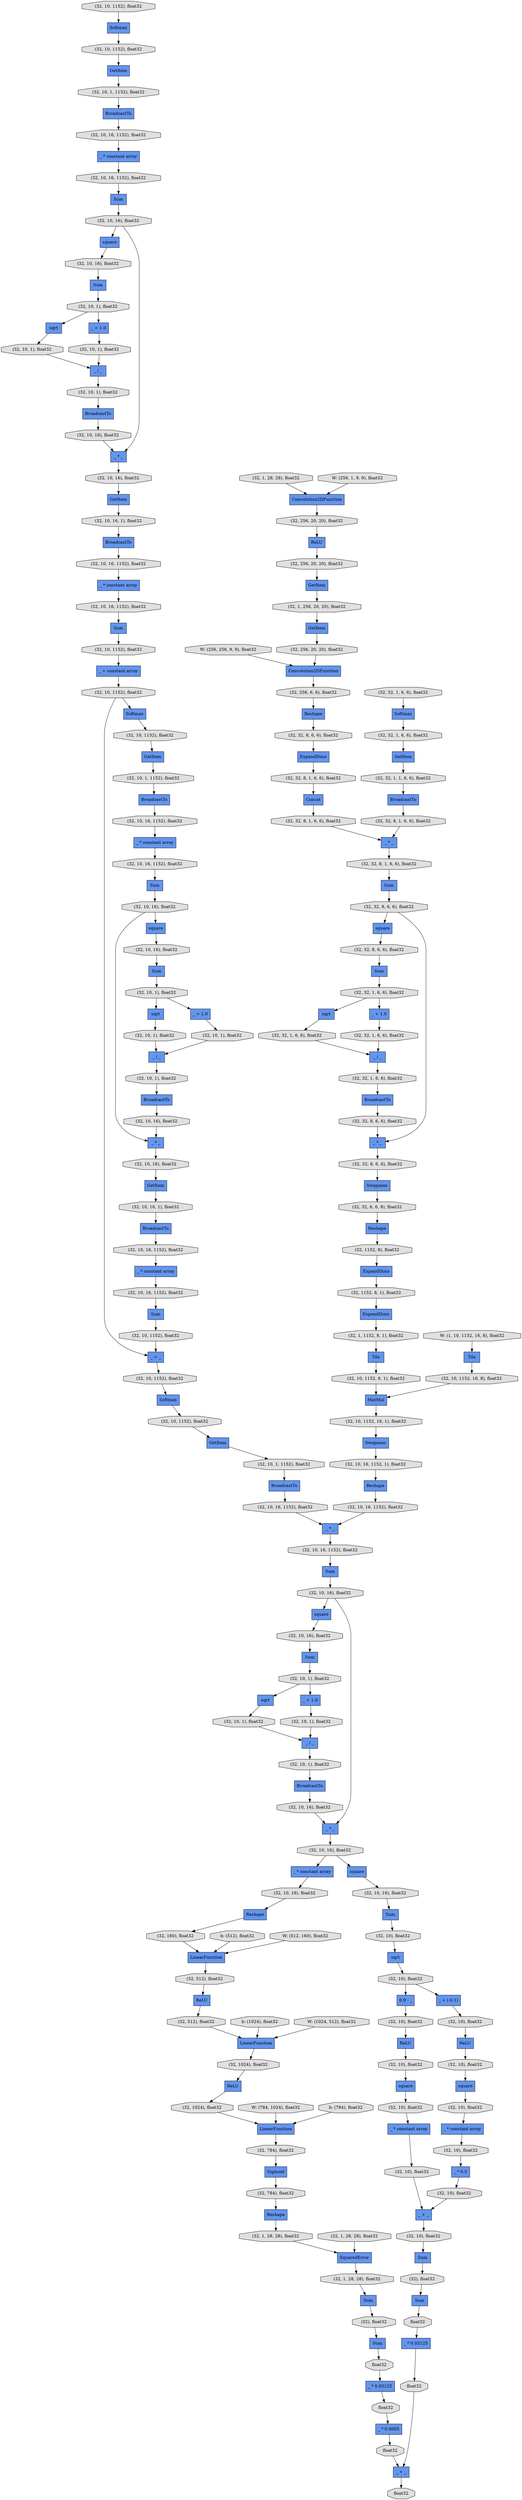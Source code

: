 digraph graphname{rankdir=TB;4625981512 [style="filled",shape="octagon",label="(32, 10), float32",fillcolor="#E0E0E0"];4625899592 [style="filled",shape="record",label="ExpandDims",fillcolor="#6495ED"];4625965184 [style="filled",shape="octagon",label="(32, 10, 16), float32",fillcolor="#E0E0E0"];4625948800 [style="filled",shape="record",label="GetItem",fillcolor="#6495ED"];4625956992 [style="filled",shape="octagon",label="(32, 10, 16), float32",fillcolor="#E0E0E0"];4625981624 [style="filled",shape="record",label="Sum",fillcolor="#6495ED"];4625948856 [style="filled",shape="octagon",label="(32, 10, 16), float32",fillcolor="#E0E0E0"];4625965296 [style="filled",shape="octagon",label="(32, 10), float32",fillcolor="#E0E0E0"];4625899760 [style="filled",shape="record",label="Softmax",fillcolor="#6495ED"];4625981736 [style="filled",shape="octagon",label="(32, 10), float32",fillcolor="#E0E0E0"];4625957160 [style="filled",shape="octagon",label="(32, 10, 16), float32",fillcolor="#E0E0E0"];4625948968 [style="filled",shape="record",label="_ * constant array",fillcolor="#6495ED"];4625981792 [style="filled",shape="record",label="_ + _",fillcolor="#6495ED"];4625965408 [style="filled",shape="record",label="0.9 - _",fillcolor="#6495ED"];4625899872 [style="filled",shape="octagon",label="(32, 32, 8, 1, 6, 6), float32",fillcolor="#E0E0E0"];4625949080 [style="filled",shape="octagon",label="(32, 10, 16, 1), float32",fillcolor="#E0E0E0"];4625965520 [style="filled",shape="octagon",label="(32, 10, 16), float32",fillcolor="#E0E0E0"];4625957328 [style="filled",shape="octagon",label="(32, 10, 16, 1), float32",fillcolor="#E0E0E0"];4625899984 [style="filled",shape="record",label="ExpandDims",fillcolor="#6495ED"];4625981960 [style="filled",shape="octagon",label="(32, 10), float32",fillcolor="#E0E0E0"];4625965576 [style="filled",shape="record",label="Reshape",fillcolor="#6495ED"];4625957384 [style="filled",shape="record",label="BroadcastTo",fillcolor="#6495ED"];4625949136 [style="filled",shape="record",label="BroadcastTo",fillcolor="#6495ED"];4625949248 [style="filled",shape="record",label="_ * constant array",fillcolor="#6495ED"];4625900040 [style="filled",shape="octagon",label="(32, 32, 8, 1, 6, 6), float32",fillcolor="#E0E0E0"];4625900096 [style="filled",shape="record",label="GetItem",fillcolor="#6495ED"];4625982072 [style="filled",shape="octagon",label="(32, 1, 28, 28), float32",fillcolor="#E0E0E0"];4625965688 [style="filled",shape="record",label="ReLU",fillcolor="#6495ED"];4625957496 [style="filled",shape="octagon",label="(32, 10, 16), float32",fillcolor="#E0E0E0"];4625949304 [style="filled",shape="octagon",label="(32, 10, 16, 1152), float32",fillcolor="#E0E0E0"];4625957552 [style="filled",shape="octagon",label="(32, 10, 16, 1152), float32",fillcolor="#E0E0E0"];4625900152 [style="filled",shape="octagon",label="(32, 32, 1, 6, 6), float32",fillcolor="#E0E0E0"];4625982184 [style="filled",shape="octagon",label="(32), float32",fillcolor="#E0E0E0"];4625965800 [style="filled",shape="octagon",label="(32, 160), float32",fillcolor="#E0E0E0"];4625900264 [style="filled",shape="record",label="Reshape",fillcolor="#6495ED"];4625965856 [style="filled",shape="record",label="LinearFunction",fillcolor="#6495ED"];4625957664 [style="filled",shape="record",label="_ + _",fillcolor="#6495ED"];4625949472 [style="filled",shape="record",label="_ + constant array",fillcolor="#6495ED"];4625982296 [style="filled",shape="record",label="Sum",fillcolor="#6495ED"];4625900376 [style="filled",shape="octagon",label="(32, 32, 1, 6, 6), float32",fillcolor="#E0E0E0"];4625965968 [style="filled",shape="record",label="LinearFunction",fillcolor="#6495ED"];4625957776 [style="filled",shape="octagon",label="(32, 10, 16, 1152), float32",fillcolor="#E0E0E0"];4625949584 [style="filled",shape="octagon",label="(32, 10, 16, 1152), float32",fillcolor="#E0E0E0"];4625966024 [style="filled",shape="octagon",label="(32, 512), float32",fillcolor="#E0E0E0"];4625957832 [style="filled",shape="record",label="Sum",fillcolor="#6495ED"];4625949640 [style="filled",shape="record",label="Sum",fillcolor="#6495ED"];4625966080 [style="filled",shape="record",label="LinearFunction",fillcolor="#6495ED"];4625982520 [style="filled",shape="octagon",label="float32",fillcolor="#E0E0E0"];4625949752 [style="filled",shape="record",label="Softmax",fillcolor="#6495ED"];4625900600 [style="filled",shape="record",label="_ * _",fillcolor="#6495ED"];4625982576 [style="filled",shape="record",label="_ * 0.03125",fillcolor="#6495ED"];4625966192 [style="filled",shape="octagon",label="(32, 512), float32",fillcolor="#E0E0E0"];4625958056 [style="filled",shape="octagon",label="(32, 10, 1152), float32",fillcolor="#E0E0E0"];4625949864 [style="filled",shape="octagon",label="(32, 10, 1152), float32",fillcolor="#E0E0E0"];4625900712 [style="filled",shape="octagon",label="(32, 32, 1, 1, 6, 6), float32",fillcolor="#E0E0E0"];4625966304 [style="filled",shape="record",label="ReLU",fillcolor="#6495ED"];4625900768 [style="filled",shape="record",label="BroadcastTo",fillcolor="#6495ED"];4625966360 [style="filled",shape="record",label="Sigmoid",fillcolor="#6495ED"];4625966416 [style="filled",shape="octagon",label="(32, 1024), float32",fillcolor="#E0E0E0"];4625950032 [style="filled",shape="record",label="Softmax",fillcolor="#6495ED"];4625958224 [style="filled",shape="octagon",label="(32, 10, 1152), float32",fillcolor="#E0E0E0"];4625982856 [style="filled",shape="octagon",label="float32",fillcolor="#E0E0E0"];4625900880 [style="filled",shape="octagon",label="(32, 32, 6, 6, 8), float32",fillcolor="#E0E0E0"];4625900936 [style="filled",shape="octagon",label="(32, 32, 8, 1, 6, 6), float32",fillcolor="#E0E0E0"];4624909704 [style="filled",shape="octagon",label="W: (1, 10, 1152, 16, 8), float32",fillcolor="#E0E0E0"];4625982912 [style="filled",shape="record",label="Sum",fillcolor="#6495ED"];4625950144 [style="filled",shape="octagon",label="(32, 10, 1152), float32",fillcolor="#E0E0E0"];4625900992 [style="filled",shape="record",label="Sum",fillcolor="#6495ED"];4625982968 [style="filled",shape="octagon",label="(32, 1, 28, 28), float32",fillcolor="#E0E0E0"];4625712632 [style="filled",shape="octagon",label="b: (1024), float32",fillcolor="#E0E0E0"];4625958392 [style="filled",shape="octagon",label="(32, 10, 1152), float32",fillcolor="#E0E0E0"];4625901048 [style="filled",shape="record",label="square",fillcolor="#6495ED"];4625983024 [style="filled",shape="record",label="Sum",fillcolor="#6495ED"];4625950256 [style="filled",shape="record",label="GetItem",fillcolor="#6495ED"];4625901104 [style="filled",shape="octagon",label="(32, 32, 8, 1, 6, 6), float32",fillcolor="#E0E0E0"];4625983080 [style="filled",shape="octagon",label="(32, 1, 28, 28), float32",fillcolor="#E0E0E0"];4625966696 [style="filled",shape="octagon",label="(32, 1024), float32",fillcolor="#E0E0E0"];4625950312 [style="filled",shape="octagon",label="(32, 10, 1152), float32",fillcolor="#E0E0E0"];4625983192 [style="filled",shape="record",label="_ * 0.0005",fillcolor="#6495ED"];4625958616 [style="filled",shape="record",label="Sum",fillcolor="#6495ED"];4625966864 [style="filled",shape="octagon",label="(32, 784), float32",fillcolor="#E0E0E0"];4625983304 [style="filled",shape="octagon",label="(32), float32",fillcolor="#E0E0E0"];4625958728 [style="filled",shape="octagon",label="(32, 10, 1, 1152), float32",fillcolor="#E0E0E0"];4625958784 [style="filled",shape="record",label="BroadcastTo",fillcolor="#6495ED"];4625901440 [style="filled",shape="octagon",label="(32, 32, 8, 6, 6), float32",fillcolor="#E0E0E0"];4624910208 [style="filled",shape="octagon",label="W: (256, 256, 9, 9), float32",fillcolor="#E0E0E0"];4625967032 [style="filled",shape="record",label="SquaredError",fillcolor="#6495ED"];4625950648 [style="filled",shape="octagon",label="(32, 10, 1, 1152), float32",fillcolor="#E0E0E0"];4625950704 [style="filled",shape="record",label="BroadcastTo",fillcolor="#6495ED"];4625901552 [style="filled",shape="record",label="sqrt",fillcolor="#6495ED"];4625967144 [style="filled",shape="octagon",label="(32, 784), float32",fillcolor="#E0E0E0"];4625958952 [style="filled",shape="octagon",label="(32, 10, 16, 1152), float32",fillcolor="#E0E0E0"];4625983584 [style="filled",shape="octagon",label="float32",fillcolor="#E0E0E0"];4625713248 [style="filled",shape="octagon",label="W: (784, 1024), float32",fillcolor="#E0E0E0"];4625950816 [style="filled",shape="record",label="_ * _",fillcolor="#6495ED"];4625983640 [style="filled",shape="record",label="_ * 0.03125",fillcolor="#6495ED"];4625967256 [style="filled",shape="record",label="square",fillcolor="#6495ED"];4625959064 [style="filled",shape="octagon",label="(32, 10, 16, 1152), float32",fillcolor="#E0E0E0"];4625950872 [style="filled",shape="octagon",label="(32, 10, 16, 1152), float32",fillcolor="#E0E0E0"];4625901720 [style="filled",shape="record",label="Sum",fillcolor="#6495ED"];4625901664 [style="filled",shape="octagon",label="(32, 32, 8, 6, 6), float32",fillcolor="#E0E0E0"];4625828048 [style="filled",shape="octagon",label="(32, 1, 28, 28), float32",fillcolor="#E0E0E0"];4625967368 [style="filled",shape="octagon",label="(32, 10), float32",fillcolor="#E0E0E0"];4625983808 [style="filled",shape="record",label="_ + _",fillcolor="#6495ED"];4625967424 [style="filled",shape="record",label="ReLU",fillcolor="#6495ED"];4625828160 [style="filled",shape="record",label="_ * constant array",fillcolor="#6495ED"];4625959288 [style="filled",shape="record",label="Sum",fillcolor="#6495ED"];4625951096 [style="filled",shape="octagon",label="(32, 10, 16, 1152), float32",fillcolor="#E0E0E0"];4625901888 [style="filled",shape="record",label="ExpandDims",fillcolor="#6495ED"];4625828216 [style="filled",shape="record",label="Convolution2DFunction",fillcolor="#6495ED"];4625983920 [style="filled",shape="octagon",label="float32",fillcolor="#E0E0E0"];4625967536 [style="filled",shape="record",label="_ * constant array",fillcolor="#6495ED"];4625951152 [style="filled",shape="record",label="Sum",fillcolor="#6495ED"];4625967592 [style="filled",shape="octagon",label="(32, 10), float32",fillcolor="#E0E0E0"];4625713640 [style="filled",shape="octagon",label="W: (1024, 512), float32",fillcolor="#E0E0E0"];4625959400 [style="filled",shape="octagon",label="(32, 10, 16), float32",fillcolor="#E0E0E0"];4625902056 [style="filled",shape="record",label="_ + 1.0",fillcolor="#6495ED"];4625959456 [style="filled",shape="record",label="sqrt",fillcolor="#6495ED"];4625951264 [style="filled",shape="record",label="square",fillcolor="#6495ED"];4625902000 [style="filled",shape="octagon",label="(32, 32, 1, 6, 6), float32",fillcolor="#E0E0E0"];4625984088 [style="filled",shape="octagon",label="float32",fillcolor="#E0E0E0"];4625902168 [style="filled",shape="octagon",label="(32, 32, 1, 6, 6), float32",fillcolor="#E0E0E0"];4625828384 [style="filled",shape="record",label="GetItem",fillcolor="#6495ED"];4625967760 [style="filled",shape="record",label="_ + (-0.1)",fillcolor="#6495ED"];4625959568 [style="filled",shape="octagon",label="(32, 10, 16), float32",fillcolor="#E0E0E0"];4625951376 [style="filled",shape="octagon",label="(32, 10, 16), float32",fillcolor="#E0E0E0"];4625713864 [style="filled",shape="octagon",label="b: (512), float32",fillcolor="#E0E0E0"];4625959624 [style="filled",shape="record",label="Sum",fillcolor="#6495ED"];4625951432 [style="filled",shape="record",label="sqrt",fillcolor="#6495ED"];4625902280 [style="filled",shape="record",label="BroadcastTo",fillcolor="#6495ED"];4625984256 [style="filled",shape="octagon",label="float32",fillcolor="#E0E0E0"];4625967872 [style="filled",shape="octagon",label="(32, 10), float32",fillcolor="#E0E0E0"];4625828496 [style="filled",shape="octagon",label="(32, 256, 20, 20), float32",fillcolor="#E0E0E0"];4625951544 [style="filled",shape="octagon",label="(32, 10, 16), float32",fillcolor="#E0E0E0"];4625828664 [style="filled",shape="record",label="Swapaxes",fillcolor="#6495ED"];4625902392 [style="filled",shape="octagon",label="(32, 32, 1, 6, 6), float32",fillcolor="#E0E0E0"];4625951600 [style="filled",shape="record",label="Sum",fillcolor="#6495ED"];4625902448 [style="filled",shape="record",label="_ / _",fillcolor="#6495ED"];4625828776 [style="filled",shape="octagon",label="(32, 256, 20, 20), float32",fillcolor="#E0E0E0"];4625714144 [style="filled",shape="octagon",label="W: (512, 160), float32",fillcolor="#E0E0E0"];4625959904 [style="filled",shape="octagon",label="(32, 10, 1), float32",fillcolor="#E0E0E0"];4625902560 [style="filled",shape="record",label="_ * _",fillcolor="#6495ED"];4625968152 [style="filled",shape="octagon",label="(32, 10), float32",fillcolor="#E0E0E0"];4625902616 [style="filled",shape="octagon",label="(32, 32, 1, 6, 6), float32",fillcolor="#E0E0E0"];4625968264 [style="filled",shape="record",label="square",fillcolor="#6495ED"];4625951880 [style="filled",shape="octagon",label="(32, 10, 1), float32",fillcolor="#E0E0E0"];4625902728 [style="filled",shape="octagon",label="(32, 32, 8, 6, 6), float32",fillcolor="#E0E0E0"];4625714368 [style="filled",shape="octagon",label="b: (784), float32",fillcolor="#E0E0E0"];4625960128 [style="filled",shape="octagon",label="(32, 10, 1), float32",fillcolor="#E0E0E0"];4625968376 [style="filled",shape="octagon",label="(32, 10), float32",fillcolor="#E0E0E0"];4625902840 [style="filled",shape="record",label="sqrt",fillcolor="#6495ED"];4625829112 [style="filled",shape="octagon",label="(32, 1, 256, 20, 20), float32",fillcolor="#E0E0E0"];4625968432 [style="filled",shape="record",label="ReLU",fillcolor="#6495ED"];4625960240 [style="filled",shape="record",label="_ + 1.0",fillcolor="#6495ED"];4625902896 [style="filled",shape="octagon",label="(32, 32, 8, 6, 6), float32",fillcolor="#E0E0E0"];4625952104 [style="filled",shape="octagon",label="(32, 10, 1), float32",fillcolor="#E0E0E0"];4625902952 [style="filled",shape="octagon",label="(32, 1152, 8), float32",fillcolor="#E0E0E0"];4625829168 [style="filled",shape="record",label="GetItem",fillcolor="#6495ED"];4625968544 [style="filled",shape="record",label="_ * constant array",fillcolor="#6495ED"];4625968600 [style="filled",shape="octagon",label="(32, 10), float32",fillcolor="#E0E0E0"];4625960408 [style="filled",shape="record",label="BroadcastTo",fillcolor="#6495ED"];4625952216 [style="filled",shape="record",label="_ + 1.0",fillcolor="#6495ED"];4625903064 [style="filled",shape="record",label="Tile",fillcolor="#6495ED"];4625829336 [style="filled",shape="record",label="Reshape",fillcolor="#6495ED"];4625960520 [style="filled",shape="octagon",label="(32, 10, 1), float32",fillcolor="#E0E0E0"];4625903176 [style="filled",shape="octagon",label="(32, 1152, 8, 1), float32",fillcolor="#E0E0E0"];4625829448 [style="filled",shape="octagon",label="(32, 256, 20, 20), float32",fillcolor="#E0E0E0"];4625968768 [style="filled",shape="record",label="_ * 0.5",fillcolor="#6495ED"];4625960576 [style="filled",shape="record",label="_ / _",fillcolor="#6495ED"];4625952384 [style="filled",shape="record",label="BroadcastTo",fillcolor="#6495ED"];4625960632 [style="filled",shape="octagon",label="(32, 10), float32",fillcolor="#E0E0E0"];4625829504 [style="filled",shape="record",label="Convolution2DFunction",fillcolor="#6495ED"];4625903288 [style="filled",shape="record",label="Tile",fillcolor="#6495ED"];4625968880 [style="filled",shape="octagon",label="(32, 10), float32",fillcolor="#E0E0E0"];4625960688 [style="filled",shape="record",label="_ * _",fillcolor="#6495ED"];4625952496 [style="filled",shape="octagon",label="(32, 10, 1), float32",fillcolor="#E0E0E0"];4625960744 [style="filled",shape="octagon",label="(32, 10, 1), float32",fillcolor="#E0E0E0"];4625952552 [style="filled",shape="record",label="_ / _",fillcolor="#6495ED"];4625903400 [style="filled",shape="octagon",label="(32, 1, 1152, 8, 1), float32",fillcolor="#E0E0E0"];4625829616 [style="filled",shape="record",label="Concat",fillcolor="#6495ED"];4625829672 [style="filled",shape="octagon",label="(32, 256, 6, 6), float32",fillcolor="#E0E0E0"];4625960856 [style="filled",shape="octagon",label="(32, 10, 16), float32",fillcolor="#E0E0E0"];4625969048 [style="filled",shape="record",label="Reshape",fillcolor="#6495ED"];4625952664 [style="filled",shape="record",label="_ * _",fillcolor="#6495ED"];4625952720 [style="filled",shape="octagon",label="(32, 10, 1), float32",fillcolor="#E0E0E0"];4625829840 [style="filled",shape="octagon",label="(32, 32, 8, 6, 6), float32",fillcolor="#E0E0E0"];4625936456 [style="filled",shape="octagon",label="(32, 10, 1152, 8, 1), float32",fillcolor="#E0E0E0"];4625936680 [style="filled",shape="octagon",label="(32, 10, 1152, 16, 8), float32",fillcolor="#E0E0E0"];4625936792 [style="filled",shape="record",label="MatMul",fillcolor="#6495ED"];4625936848 [style="filled",shape="record",label="Swapaxes",fillcolor="#6495ED"];4625936904 [style="filled",shape="record",label="Reshape",fillcolor="#6495ED"];4625936960 [style="filled",shape="octagon",label="(32, 10, 1152, 16, 1), float32",fillcolor="#E0E0E0"];4625937128 [style="filled",shape="record",label="Softmax",fillcolor="#6495ED"];4625937240 [style="filled",shape="octagon",label="(32, 10, 16, 1152, 1), float32",fillcolor="#E0E0E0"];4625937352 [style="filled",shape="record",label="square",fillcolor="#6495ED"];4625937464 [style="filled",shape="octagon",label="(32, 10, 16, 1152), float32",fillcolor="#E0E0E0"];4625937576 [style="filled",shape="record",label="GetItem",fillcolor="#6495ED"];4625937632 [style="filled",shape="octagon",label="(32, 10, 1152), float32",fillcolor="#E0E0E0"];4625937688 [style="filled",shape="record",label="GetItem",fillcolor="#6495ED"];4625937800 [style="filled",shape="octagon",label="(32, 10, 1152), float32",fillcolor="#E0E0E0"];4625828328 [style="filled",shape="record",label="ReLU",fillcolor="#6495ED"];4625938024 [style="filled",shape="record",label="_ * constant array",fillcolor="#6495ED"];4625938136 [style="filled",shape="octagon",label="(32, 10, 1, 1152), float32",fillcolor="#E0E0E0"];4625938192 [style="filled",shape="record",label="BroadcastTo",fillcolor="#6495ED"];4625938304 [style="filled",shape="record",label="_ * constant array",fillcolor="#6495ED"];4625938360 [style="filled",shape="octagon",label="(32, 10, 16, 1152), float32",fillcolor="#E0E0E0"];4625938528 [style="filled",shape="record",label="square",fillcolor="#6495ED"];4625938640 [style="filled",shape="octagon",label="(32, 10, 16, 1152), float32",fillcolor="#E0E0E0"];4562778320 [style="filled",shape="octagon",label="W: (256, 1, 9, 9), float32",fillcolor="#E0E0E0"];4625938696 [style="filled",shape="record",label="Sum",fillcolor="#6495ED"];4625938808 [style="filled",shape="record",label="square",fillcolor="#6495ED"];4625938920 [style="filled",shape="octagon",label="(32, 10, 16), float32",fillcolor="#E0E0E0"];4625939032 [style="filled",shape="record",label="sqrt",fillcolor="#6495ED"];4625939144 [style="filled",shape="octagon",label="(32, 10, 16), float32",fillcolor="#E0E0E0"];4625939200 [style="filled",shape="record",label="Sum",fillcolor="#6495ED"];4625939480 [style="filled",shape="octagon",label="(32, 10, 1), float32",fillcolor="#E0E0E0"];4625939704 [style="filled",shape="octagon",label="(32, 10, 1), float32",fillcolor="#E0E0E0"];4625939816 [style="filled",shape="record",label="_ + 1.0",fillcolor="#6495ED"];4625939984 [style="filled",shape="record",label="BroadcastTo",fillcolor="#6495ED"];4625940096 [style="filled",shape="octagon",label="(32, 10, 1), float32",fillcolor="#E0E0E0"];4625940152 [style="filled",shape="record",label="_ / _",fillcolor="#6495ED"];4625940208 [style="filled",shape="record",label="GetItem",fillcolor="#6495ED"];4625940264 [style="filled",shape="record",label="_ * _",fillcolor="#6495ED"];4625940320 [style="filled",shape="octagon",label="(32, 10, 1), float32",fillcolor="#E0E0E0"];4625940432 [style="filled",shape="octagon",label="(32, 10, 16), float32",fillcolor="#E0E0E0"];4625966416 -> 4625966304;4625938808 -> 4625951544;4625983584 -> 4625983640;4625950816 -> 4625959064;4625901664 -> 4625901720;4625958056 -> 4625957664;4625966080 -> 4625966864;4625951376 -> 4625938808;4625949864 -> 4625949472;4625965856 -> 4625966024;4625949752 -> 4625950312;4625939816 -> 4625940096;4625902056 -> 4625902392;4625966024 -> 4625965688;4625968432 -> 4625968600;4625952664 -> 4625957160;4625983080 -> 4625982912;4625957832 -> 4625958056;4625949640 -> 4625949864;4625965408 -> 4625967368;4625936848 -> 4625937240;4625965184 -> 4625828160;4625952552 -> 4625952720;4625938528 -> 4625939144;4625899984 -> 4625903176;4625903176 -> 4625901888;4625950312 -> 4625937688;4625951432 -> 4625952104;4625968880 -> 4625968544;4625900992 -> 4625901440;4624909704 -> 4625903288;4625958952 -> 4625950816;4625957552 -> 4625949248;4625951880 -> 4625951432;4625938696 -> 4625938920;4625967032 -> 4625983080;4625982296 -> 4625982520;4625938360 -> 4625938024;4625828776 -> 4625828384;4625712632 -> 4625965968;4625828384 -> 4625829112;4625937632 -> 4625937128;4625957496 -> 4625959288;4625951376 -> 4625952664;4625902280 -> 4625902728;4625828328 -> 4625828776;4625940432 -> 4625940264;4625828048 -> 4625828216;4625951264 -> 4625959568;4625714368 -> 4625966080;4625958728 -> 4625958784;4625936680 -> 4625936792;4625950704 -> 4625950872;4625966696 -> 4625966080;4625983920 -> 4625983192;4625829672 -> 4625829336;4625900936 -> 4625900600;4625960688 -> 4625965184;4625960576 -> 4625960744;4625937464 -> 4625950816;4625829504 -> 4625829672;4625951096 -> 4625951152;4625940320 -> 4625939984;4625981792 -> 4625981960;4625900264 -> 4625902952;4625936960 -> 4625936848;4625959400 -> 4625960688;4625713248 -> 4625966080;4625939704 -> 4625940152;4625967872 -> 4625967536;4625960744 -> 4625960408;4625949248 -> 4625957776;4625903400 -> 4625903064;4625983024 -> 4625983584;4625967144 -> 4625969048;4625959904 -> 4625960240;4625960632 -> 4625902840;4625938304 -> 4625951096;4625950872 -> 4625938304;4625950648 -> 4625950704;4625902952 -> 4625899984;4625957776 -> 4625957832;4625982856 -> 4625983808;4625902560 -> 4625902896;4625949584 -> 4625949640;4625938192 -> 4625938360;4625900096 -> 4625900712;4625981512 -> 4625968768;4625940208 -> 4625949080;4625959904 -> 4625959456;4625901552 -> 4625902168;4625937128 -> 4625937800;4625940152 -> 4625940320;4625966304 -> 4625966696;4625966192 -> 4625965968;4625938640 -> 4625938696;4625982912 -> 4625983304;4625951880 -> 4625952216;4625958784 -> 4625958952;4625981624 -> 4625982184;4625939032 -> 4625939704;4625965968 -> 4625966416;4625957664 -> 4625958224;4625938920 -> 4625940264;4625937800 -> 4625937576;4625901048 -> 4625901664;4625829336 -> 4625829840;4625948968 -> 4625949584;4625982072 -> 4625967032;4625950144 -> 4625949752;4625939200 -> 4625939480;4625982968 -> 4625967032;4625900376 -> 4625900096;4625952384 -> 4625956992;4625948856 -> 4625940208;4625902168 -> 4625902448;4625940264 -> 4625948856;4625900880 -> 4625900264;4625939480 -> 4625939816;4625902896 -> 4625828664;4625952720 -> 4625952384;4625965800 -> 4625965856;4625959456 -> 4625960128;4625959624 -> 4625959904;4625960856 -> 4625960688;4625952496 -> 4625952552;4625900040 -> 4625900600;4625981736 -> 4625981792;4625967536 -> 4625968152;4625900600 -> 4625901104;4625902616 -> 4625902280;4625967760 -> 4625968376;4625828216 -> 4625828496;4625828160 -> 4625965520;4625984088 -> 4625983808;4625968544 -> 4625981512;4625899592 -> 4625899872;4625939144 -> 4625939200;4625982520 -> 4625982576;4625968376 -> 4625968432;4625937352 -> 4625957496;4625901888 -> 4625903400;4625966864 -> 4625966360;4625829112 -> 4625829168;4625983808 -> 4625984256;4625828664 -> 4625900880;4625949136 -> 4625949304;4625829616 -> 4625900040;4625967424 -> 4625967592;4625950032 -> 4625958392;4625948800 -> 4625957328;4625949472 -> 4625950144;4625982184 -> 4625982296;4625965184 -> 4625937352;4625901104 -> 4625900992;4625960408 -> 4625960856;4625901440 -> 4625901048;4625959064 -> 4625958616;4625965296 -> 4625965408;4625949080 -> 4625949136;4624910208 -> 4625829504;4625937240 -> 4625936904;4625965576 -> 4625965800;4625959400 -> 4625951264;4625939480 -> 4625939032;4625968768 -> 4625981736;4625938024 -> 4625938640;4625903064 -> 4625936456;4625714144 -> 4625965856;4625968264 -> 4625968880;4625938920 -> 4625938528;4625983640 -> 4625983920;4625901720 -> 4625902000;4562778320 -> 4625828216;4625937576 -> 4625938136;4625951600 -> 4625951880;4625965688 -> 4625966192;4625965520 -> 4625965576;4625957328 -> 4625957384;4625902392 -> 4625902448;4625957384 -> 4625957552;4625902000 -> 4625902056;4625902000 -> 4625901552;4625829840 -> 4625899592;4625902840 -> 4625965296;4625901440 -> 4625902560;4625958224 -> 4625950032;4625983304 -> 4625983024;4625936792 -> 4625936960;4625959288 -> 4625960632;4625938136 -> 4625938192;4625952104 -> 4625952552;4625957160 -> 4625948800;4625903288 -> 4625936680;4625960128 -> 4625960576;4625956992 -> 4625952664;4625950144 -> 4625957664;4625968152 -> 4625981792;4625968600 -> 4625968264;4625967592 -> 4625967256;4625982576 -> 4625982856;4625983192 -> 4625984088;4625960240 -> 4625960520;4625899872 -> 4625829616;4625829168 -> 4625829448;4625902728 -> 4625902560;4625902448 -> 4625902616;4625958392 -> 4625950256;4625713640 -> 4625965968;4625952216 -> 4625952496;4625951152 -> 4625951376;4625937688 -> 4625950648;4625900152 -> 4625899760;4625960520 -> 4625960576;4625829448 -> 4625829504;4625940096 -> 4625940152;4625899760 -> 4625900376;4625900768 -> 4625900936;4625969048 -> 4625982072;4625713864 -> 4625965856;4625981960 -> 4625981624;4625936456 -> 4625936792;4625965296 -> 4625967760;4625939984 -> 4625940432;4625828496 -> 4625828328;4625950256 -> 4625958728;4625949304 -> 4625948968;4625966360 -> 4625967144;4625967256 -> 4625967872;4625900712 -> 4625900768;4625967368 -> 4625967424;4625958616 -> 4625959400;4625951544 -> 4625951600;4625936904 -> 4625937464;4625959568 -> 4625959624;}